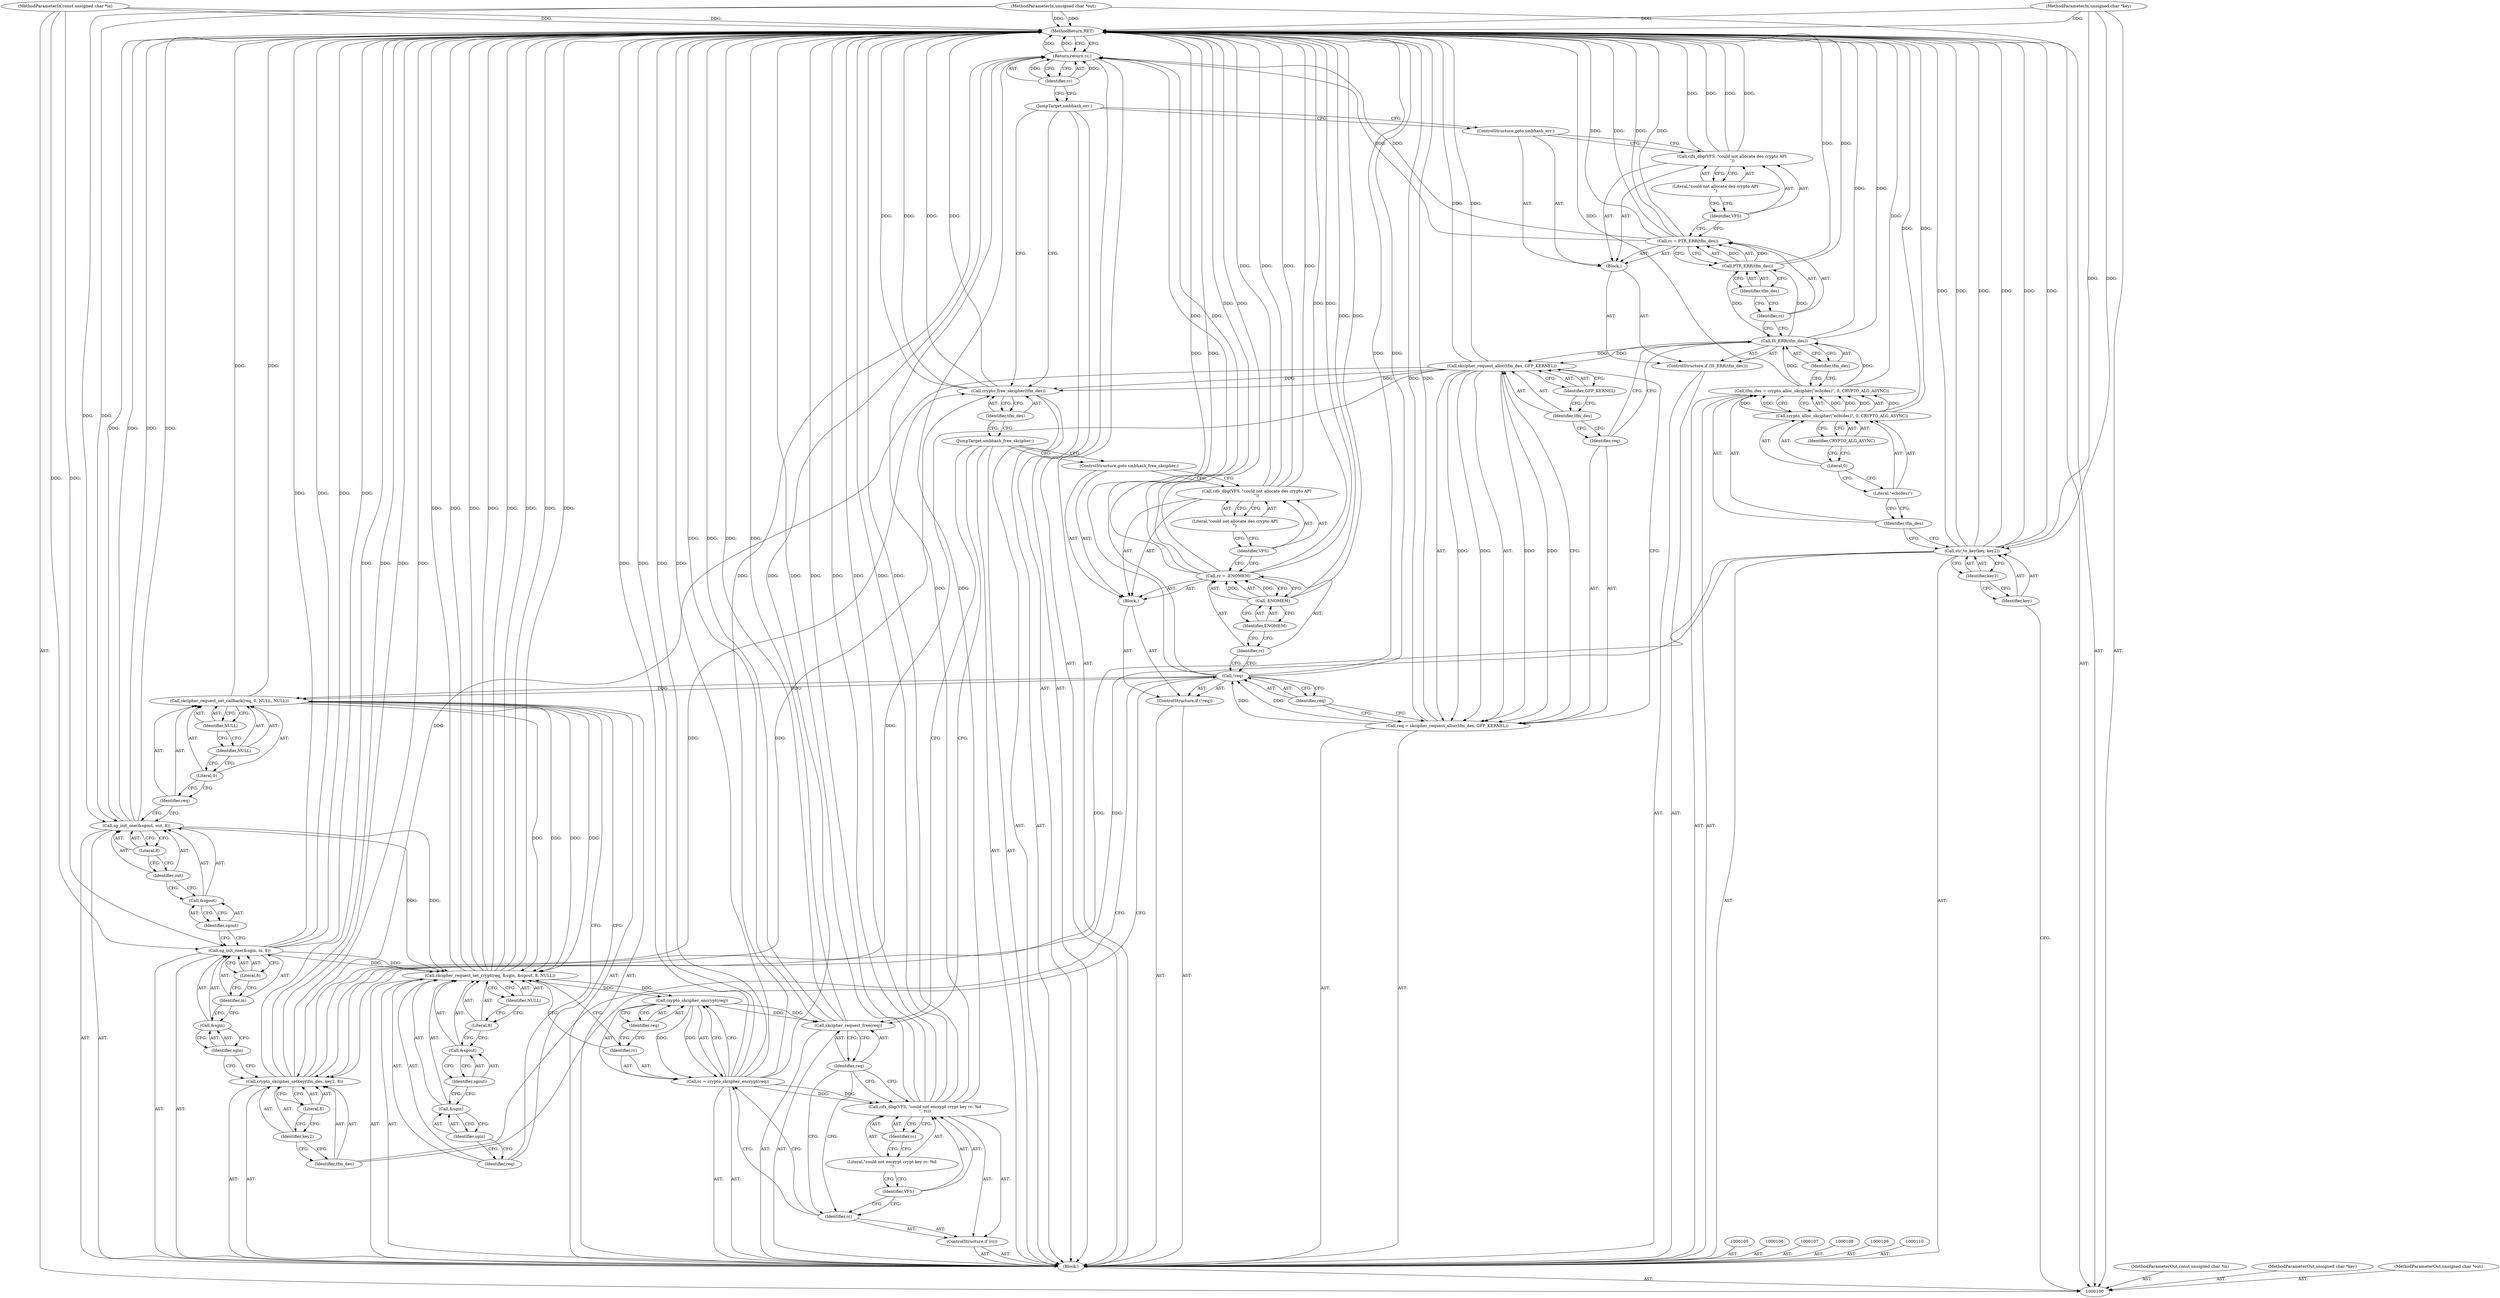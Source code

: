 digraph "1_linux_06deeec77a5a689cc94b21a8a91a76e42176685d" {
"1000194" [label="(MethodReturn,RET)"];
"1000102" [label="(MethodParameterIn,const unsigned char *in)"];
"1000293" [label="(MethodParameterOut,const unsigned char *in)"];
"1000103" [label="(MethodParameterIn,unsigned char *key)"];
"1000294" [label="(MethodParameterOut,unsigned char *key)"];
"1000101" [label="(MethodParameterIn,unsigned char *out)"];
"1000292" [label="(MethodParameterOut,unsigned char *out)"];
"1000114" [label="(Call,tfm_des = crypto_alloc_skcipher(\"ecb(des)\", 0, CRYPTO_ALG_ASYNC))"];
"1000115" [label="(Identifier,tfm_des)"];
"1000116" [label="(Call,crypto_alloc_skcipher(\"ecb(des)\", 0, CRYPTO_ALG_ASYNC))"];
"1000117" [label="(Literal,\"ecb(des)\")"];
"1000118" [label="(Literal,0)"];
"1000119" [label="(Identifier,CRYPTO_ALG_ASYNC)"];
"1000122" [label="(Identifier,tfm_des)"];
"1000120" [label="(ControlStructure,if (IS_ERR(tfm_des)))"];
"1000123" [label="(Block,)"];
"1000121" [label="(Call,IS_ERR(tfm_des))"];
"1000127" [label="(Identifier,tfm_des)"];
"1000124" [label="(Call,rc = PTR_ERR(tfm_des))"];
"1000125" [label="(Identifier,rc)"];
"1000126" [label="(Call,PTR_ERR(tfm_des))"];
"1000129" [label="(Identifier,VFS)"];
"1000130" [label="(Literal,\"could not allocate des crypto API\n\")"];
"1000128" [label="(Call,cifs_dbg(VFS, \"could not allocate des crypto API\n\"))"];
"1000131" [label="(ControlStructure,goto smbhash_err;)"];
"1000132" [label="(Call,req = skcipher_request_alloc(tfm_des, GFP_KERNEL))"];
"1000133" [label="(Identifier,req)"];
"1000135" [label="(Identifier,tfm_des)"];
"1000136" [label="(Identifier,GFP_KERNEL)"];
"1000134" [label="(Call,skcipher_request_alloc(tfm_des, GFP_KERNEL))"];
"1000137" [label="(ControlStructure,if (!req))"];
"1000140" [label="(Block,)"];
"1000138" [label="(Call,!req)"];
"1000139" [label="(Identifier,req)"];
"1000141" [label="(Call,rc = -ENOMEM)"];
"1000142" [label="(Identifier,rc)"];
"1000143" [label="(Call,-ENOMEM)"];
"1000144" [label="(Identifier,ENOMEM)"];
"1000104" [label="(Block,)"];
"1000146" [label="(Identifier,VFS)"];
"1000147" [label="(Literal,\"could not allocate des crypto API\n\")"];
"1000145" [label="(Call,cifs_dbg(VFS, \"could not allocate des crypto API\n\"))"];
"1000148" [label="(ControlStructure,goto smbhash_free_skcipher;)"];
"1000149" [label="(Call,crypto_skcipher_setkey(tfm_des, key2, 8))"];
"1000150" [label="(Identifier,tfm_des)"];
"1000151" [label="(Identifier,key2)"];
"1000152" [label="(Literal,8)"];
"1000153" [label="(Call,sg_init_one(&sgin, in, 8))"];
"1000154" [label="(Call,&sgin)"];
"1000155" [label="(Identifier,sgin)"];
"1000156" [label="(Identifier,in)"];
"1000157" [label="(Literal,8)"];
"1000158" [label="(Call,sg_init_one(&sgout, out, 8))"];
"1000159" [label="(Call,&sgout)"];
"1000160" [label="(Identifier,sgout)"];
"1000161" [label="(Identifier,out)"];
"1000162" [label="(Literal,8)"];
"1000163" [label="(Call,skcipher_request_set_callback(req, 0, NULL, NULL))"];
"1000164" [label="(Identifier,req)"];
"1000165" [label="(Literal,0)"];
"1000166" [label="(Identifier,NULL)"];
"1000167" [label="(Identifier,NULL)"];
"1000168" [label="(Call,skcipher_request_set_crypt(req, &sgin, &sgout, 8, NULL))"];
"1000169" [label="(Identifier,req)"];
"1000170" [label="(Call,&sgin)"];
"1000171" [label="(Identifier,sgin)"];
"1000172" [label="(Call,&sgout)"];
"1000173" [label="(Identifier,sgout)"];
"1000174" [label="(Literal,8)"];
"1000175" [label="(Identifier,NULL)"];
"1000176" [label="(Call,rc = crypto_skcipher_encrypt(req))"];
"1000177" [label="(Identifier,rc)"];
"1000179" [label="(Identifier,req)"];
"1000178" [label="(Call,crypto_skcipher_encrypt(req))"];
"1000180" [label="(ControlStructure,if (rc))"];
"1000181" [label="(Identifier,rc)"];
"1000183" [label="(Identifier,VFS)"];
"1000184" [label="(Literal,\"could not encrypt crypt key rc: %d\n\")"];
"1000182" [label="(Call,cifs_dbg(VFS, \"could not encrypt crypt key rc: %d\n\", rc))"];
"1000185" [label="(Identifier,rc)"];
"1000186" [label="(Call,skcipher_request_free(req))"];
"1000187" [label="(Identifier,req)"];
"1000188" [label="(JumpTarget,smbhash_free_skcipher:)"];
"1000189" [label="(Call,crypto_free_skcipher(tfm_des))"];
"1000190" [label="(Identifier,tfm_des)"];
"1000191" [label="(JumpTarget,smbhash_err:)"];
"1000192" [label="(Return,return rc;)"];
"1000193" [label="(Identifier,rc)"];
"1000112" [label="(Identifier,key)"];
"1000113" [label="(Identifier,key2)"];
"1000111" [label="(Call,str_to_key(key, key2))"];
"1000194" -> "1000100"  [label="AST: "];
"1000194" -> "1000192"  [label="CFG: "];
"1000124" -> "1000194"  [label="DDG: "];
"1000124" -> "1000194"  [label="DDG: "];
"1000182" -> "1000194"  [label="DDG: "];
"1000182" -> "1000194"  [label="DDG: "];
"1000182" -> "1000194"  [label="DDG: "];
"1000149" -> "1000194"  [label="DDG: "];
"1000149" -> "1000194"  [label="DDG: "];
"1000189" -> "1000194"  [label="DDG: "];
"1000189" -> "1000194"  [label="DDG: "];
"1000121" -> "1000194"  [label="DDG: "];
"1000116" -> "1000194"  [label="DDG: "];
"1000168" -> "1000194"  [label="DDG: "];
"1000168" -> "1000194"  [label="DDG: "];
"1000168" -> "1000194"  [label="DDG: "];
"1000168" -> "1000194"  [label="DDG: "];
"1000176" -> "1000194"  [label="DDG: "];
"1000176" -> "1000194"  [label="DDG: "];
"1000186" -> "1000194"  [label="DDG: "];
"1000186" -> "1000194"  [label="DDG: "];
"1000141" -> "1000194"  [label="DDG: "];
"1000141" -> "1000194"  [label="DDG: "];
"1000138" -> "1000194"  [label="DDG: "];
"1000138" -> "1000194"  [label="DDG: "];
"1000128" -> "1000194"  [label="DDG: "];
"1000128" -> "1000194"  [label="DDG: "];
"1000143" -> "1000194"  [label="DDG: "];
"1000132" -> "1000194"  [label="DDG: "];
"1000158" -> "1000194"  [label="DDG: "];
"1000158" -> "1000194"  [label="DDG: "];
"1000103" -> "1000194"  [label="DDG: "];
"1000126" -> "1000194"  [label="DDG: "];
"1000153" -> "1000194"  [label="DDG: "];
"1000153" -> "1000194"  [label="DDG: "];
"1000102" -> "1000194"  [label="DDG: "];
"1000111" -> "1000194"  [label="DDG: "];
"1000111" -> "1000194"  [label="DDG: "];
"1000111" -> "1000194"  [label="DDG: "];
"1000101" -> "1000194"  [label="DDG: "];
"1000134" -> "1000194"  [label="DDG: "];
"1000145" -> "1000194"  [label="DDG: "];
"1000145" -> "1000194"  [label="DDG: "];
"1000163" -> "1000194"  [label="DDG: "];
"1000114" -> "1000194"  [label="DDG: "];
"1000192" -> "1000194"  [label="DDG: "];
"1000102" -> "1000100"  [label="AST: "];
"1000102" -> "1000194"  [label="DDG: "];
"1000102" -> "1000153"  [label="DDG: "];
"1000293" -> "1000100"  [label="AST: "];
"1000103" -> "1000100"  [label="AST: "];
"1000103" -> "1000194"  [label="DDG: "];
"1000103" -> "1000111"  [label="DDG: "];
"1000294" -> "1000100"  [label="AST: "];
"1000101" -> "1000100"  [label="AST: "];
"1000101" -> "1000194"  [label="DDG: "];
"1000101" -> "1000158"  [label="DDG: "];
"1000292" -> "1000100"  [label="AST: "];
"1000114" -> "1000104"  [label="AST: "];
"1000114" -> "1000116"  [label="CFG: "];
"1000115" -> "1000114"  [label="AST: "];
"1000116" -> "1000114"  [label="AST: "];
"1000122" -> "1000114"  [label="CFG: "];
"1000114" -> "1000194"  [label="DDG: "];
"1000116" -> "1000114"  [label="DDG: "];
"1000116" -> "1000114"  [label="DDG: "];
"1000116" -> "1000114"  [label="DDG: "];
"1000114" -> "1000121"  [label="DDG: "];
"1000115" -> "1000114"  [label="AST: "];
"1000115" -> "1000111"  [label="CFG: "];
"1000117" -> "1000115"  [label="CFG: "];
"1000116" -> "1000114"  [label="AST: "];
"1000116" -> "1000119"  [label="CFG: "];
"1000117" -> "1000116"  [label="AST: "];
"1000118" -> "1000116"  [label="AST: "];
"1000119" -> "1000116"  [label="AST: "];
"1000114" -> "1000116"  [label="CFG: "];
"1000116" -> "1000194"  [label="DDG: "];
"1000116" -> "1000114"  [label="DDG: "];
"1000116" -> "1000114"  [label="DDG: "];
"1000116" -> "1000114"  [label="DDG: "];
"1000117" -> "1000116"  [label="AST: "];
"1000117" -> "1000115"  [label="CFG: "];
"1000118" -> "1000117"  [label="CFG: "];
"1000118" -> "1000116"  [label="AST: "];
"1000118" -> "1000117"  [label="CFG: "];
"1000119" -> "1000118"  [label="CFG: "];
"1000119" -> "1000116"  [label="AST: "];
"1000119" -> "1000118"  [label="CFG: "];
"1000116" -> "1000119"  [label="CFG: "];
"1000122" -> "1000121"  [label="AST: "];
"1000122" -> "1000114"  [label="CFG: "];
"1000121" -> "1000122"  [label="CFG: "];
"1000120" -> "1000104"  [label="AST: "];
"1000121" -> "1000120"  [label="AST: "];
"1000123" -> "1000120"  [label="AST: "];
"1000123" -> "1000120"  [label="AST: "];
"1000124" -> "1000123"  [label="AST: "];
"1000128" -> "1000123"  [label="AST: "];
"1000131" -> "1000123"  [label="AST: "];
"1000121" -> "1000120"  [label="AST: "];
"1000121" -> "1000122"  [label="CFG: "];
"1000122" -> "1000121"  [label="AST: "];
"1000125" -> "1000121"  [label="CFG: "];
"1000133" -> "1000121"  [label="CFG: "];
"1000121" -> "1000194"  [label="DDG: "];
"1000114" -> "1000121"  [label="DDG: "];
"1000121" -> "1000126"  [label="DDG: "];
"1000121" -> "1000134"  [label="DDG: "];
"1000127" -> "1000126"  [label="AST: "];
"1000127" -> "1000125"  [label="CFG: "];
"1000126" -> "1000127"  [label="CFG: "];
"1000124" -> "1000123"  [label="AST: "];
"1000124" -> "1000126"  [label="CFG: "];
"1000125" -> "1000124"  [label="AST: "];
"1000126" -> "1000124"  [label="AST: "];
"1000129" -> "1000124"  [label="CFG: "];
"1000124" -> "1000194"  [label="DDG: "];
"1000124" -> "1000194"  [label="DDG: "];
"1000126" -> "1000124"  [label="DDG: "];
"1000124" -> "1000192"  [label="DDG: "];
"1000125" -> "1000124"  [label="AST: "];
"1000125" -> "1000121"  [label="CFG: "];
"1000127" -> "1000125"  [label="CFG: "];
"1000126" -> "1000124"  [label="AST: "];
"1000126" -> "1000127"  [label="CFG: "];
"1000127" -> "1000126"  [label="AST: "];
"1000124" -> "1000126"  [label="CFG: "];
"1000126" -> "1000194"  [label="DDG: "];
"1000126" -> "1000124"  [label="DDG: "];
"1000121" -> "1000126"  [label="DDG: "];
"1000129" -> "1000128"  [label="AST: "];
"1000129" -> "1000124"  [label="CFG: "];
"1000130" -> "1000129"  [label="CFG: "];
"1000130" -> "1000128"  [label="AST: "];
"1000130" -> "1000129"  [label="CFG: "];
"1000128" -> "1000130"  [label="CFG: "];
"1000128" -> "1000123"  [label="AST: "];
"1000128" -> "1000130"  [label="CFG: "];
"1000129" -> "1000128"  [label="AST: "];
"1000130" -> "1000128"  [label="AST: "];
"1000131" -> "1000128"  [label="CFG: "];
"1000128" -> "1000194"  [label="DDG: "];
"1000128" -> "1000194"  [label="DDG: "];
"1000131" -> "1000123"  [label="AST: "];
"1000131" -> "1000128"  [label="CFG: "];
"1000191" -> "1000131"  [label="CFG: "];
"1000132" -> "1000104"  [label="AST: "];
"1000132" -> "1000134"  [label="CFG: "];
"1000133" -> "1000132"  [label="AST: "];
"1000134" -> "1000132"  [label="AST: "];
"1000139" -> "1000132"  [label="CFG: "];
"1000132" -> "1000194"  [label="DDG: "];
"1000134" -> "1000132"  [label="DDG: "];
"1000134" -> "1000132"  [label="DDG: "];
"1000132" -> "1000138"  [label="DDG: "];
"1000133" -> "1000132"  [label="AST: "];
"1000133" -> "1000121"  [label="CFG: "];
"1000135" -> "1000133"  [label="CFG: "];
"1000135" -> "1000134"  [label="AST: "];
"1000135" -> "1000133"  [label="CFG: "];
"1000136" -> "1000135"  [label="CFG: "];
"1000136" -> "1000134"  [label="AST: "];
"1000136" -> "1000135"  [label="CFG: "];
"1000134" -> "1000136"  [label="CFG: "];
"1000134" -> "1000132"  [label="AST: "];
"1000134" -> "1000136"  [label="CFG: "];
"1000135" -> "1000134"  [label="AST: "];
"1000136" -> "1000134"  [label="AST: "];
"1000132" -> "1000134"  [label="CFG: "];
"1000134" -> "1000194"  [label="DDG: "];
"1000134" -> "1000132"  [label="DDG: "];
"1000134" -> "1000132"  [label="DDG: "];
"1000121" -> "1000134"  [label="DDG: "];
"1000134" -> "1000149"  [label="DDG: "];
"1000134" -> "1000189"  [label="DDG: "];
"1000137" -> "1000104"  [label="AST: "];
"1000138" -> "1000137"  [label="AST: "];
"1000140" -> "1000137"  [label="AST: "];
"1000140" -> "1000137"  [label="AST: "];
"1000141" -> "1000140"  [label="AST: "];
"1000145" -> "1000140"  [label="AST: "];
"1000148" -> "1000140"  [label="AST: "];
"1000138" -> "1000137"  [label="AST: "];
"1000138" -> "1000139"  [label="CFG: "];
"1000139" -> "1000138"  [label="AST: "];
"1000142" -> "1000138"  [label="CFG: "];
"1000150" -> "1000138"  [label="CFG: "];
"1000138" -> "1000194"  [label="DDG: "];
"1000138" -> "1000194"  [label="DDG: "];
"1000132" -> "1000138"  [label="DDG: "];
"1000138" -> "1000163"  [label="DDG: "];
"1000139" -> "1000138"  [label="AST: "];
"1000139" -> "1000132"  [label="CFG: "];
"1000138" -> "1000139"  [label="CFG: "];
"1000141" -> "1000140"  [label="AST: "];
"1000141" -> "1000143"  [label="CFG: "];
"1000142" -> "1000141"  [label="AST: "];
"1000143" -> "1000141"  [label="AST: "];
"1000146" -> "1000141"  [label="CFG: "];
"1000141" -> "1000194"  [label="DDG: "];
"1000141" -> "1000194"  [label="DDG: "];
"1000143" -> "1000141"  [label="DDG: "];
"1000141" -> "1000192"  [label="DDG: "];
"1000142" -> "1000141"  [label="AST: "];
"1000142" -> "1000138"  [label="CFG: "];
"1000144" -> "1000142"  [label="CFG: "];
"1000143" -> "1000141"  [label="AST: "];
"1000143" -> "1000144"  [label="CFG: "];
"1000144" -> "1000143"  [label="AST: "];
"1000141" -> "1000143"  [label="CFG: "];
"1000143" -> "1000194"  [label="DDG: "];
"1000143" -> "1000141"  [label="DDG: "];
"1000144" -> "1000143"  [label="AST: "];
"1000144" -> "1000142"  [label="CFG: "];
"1000143" -> "1000144"  [label="CFG: "];
"1000104" -> "1000100"  [label="AST: "];
"1000105" -> "1000104"  [label="AST: "];
"1000106" -> "1000104"  [label="AST: "];
"1000107" -> "1000104"  [label="AST: "];
"1000108" -> "1000104"  [label="AST: "];
"1000109" -> "1000104"  [label="AST: "];
"1000110" -> "1000104"  [label="AST: "];
"1000111" -> "1000104"  [label="AST: "];
"1000114" -> "1000104"  [label="AST: "];
"1000120" -> "1000104"  [label="AST: "];
"1000132" -> "1000104"  [label="AST: "];
"1000137" -> "1000104"  [label="AST: "];
"1000149" -> "1000104"  [label="AST: "];
"1000153" -> "1000104"  [label="AST: "];
"1000158" -> "1000104"  [label="AST: "];
"1000163" -> "1000104"  [label="AST: "];
"1000168" -> "1000104"  [label="AST: "];
"1000176" -> "1000104"  [label="AST: "];
"1000180" -> "1000104"  [label="AST: "];
"1000186" -> "1000104"  [label="AST: "];
"1000188" -> "1000104"  [label="AST: "];
"1000189" -> "1000104"  [label="AST: "];
"1000191" -> "1000104"  [label="AST: "];
"1000192" -> "1000104"  [label="AST: "];
"1000146" -> "1000145"  [label="AST: "];
"1000146" -> "1000141"  [label="CFG: "];
"1000147" -> "1000146"  [label="CFG: "];
"1000147" -> "1000145"  [label="AST: "];
"1000147" -> "1000146"  [label="CFG: "];
"1000145" -> "1000147"  [label="CFG: "];
"1000145" -> "1000140"  [label="AST: "];
"1000145" -> "1000147"  [label="CFG: "];
"1000146" -> "1000145"  [label="AST: "];
"1000147" -> "1000145"  [label="AST: "];
"1000148" -> "1000145"  [label="CFG: "];
"1000145" -> "1000194"  [label="DDG: "];
"1000145" -> "1000194"  [label="DDG: "];
"1000148" -> "1000140"  [label="AST: "];
"1000148" -> "1000145"  [label="CFG: "];
"1000188" -> "1000148"  [label="CFG: "];
"1000149" -> "1000104"  [label="AST: "];
"1000149" -> "1000152"  [label="CFG: "];
"1000150" -> "1000149"  [label="AST: "];
"1000151" -> "1000149"  [label="AST: "];
"1000152" -> "1000149"  [label="AST: "];
"1000155" -> "1000149"  [label="CFG: "];
"1000149" -> "1000194"  [label="DDG: "];
"1000149" -> "1000194"  [label="DDG: "];
"1000134" -> "1000149"  [label="DDG: "];
"1000111" -> "1000149"  [label="DDG: "];
"1000149" -> "1000189"  [label="DDG: "];
"1000150" -> "1000149"  [label="AST: "];
"1000150" -> "1000138"  [label="CFG: "];
"1000151" -> "1000150"  [label="CFG: "];
"1000151" -> "1000149"  [label="AST: "];
"1000151" -> "1000150"  [label="CFG: "];
"1000152" -> "1000151"  [label="CFG: "];
"1000152" -> "1000149"  [label="AST: "];
"1000152" -> "1000151"  [label="CFG: "];
"1000149" -> "1000152"  [label="CFG: "];
"1000153" -> "1000104"  [label="AST: "];
"1000153" -> "1000157"  [label="CFG: "];
"1000154" -> "1000153"  [label="AST: "];
"1000156" -> "1000153"  [label="AST: "];
"1000157" -> "1000153"  [label="AST: "];
"1000160" -> "1000153"  [label="CFG: "];
"1000153" -> "1000194"  [label="DDG: "];
"1000153" -> "1000194"  [label="DDG: "];
"1000102" -> "1000153"  [label="DDG: "];
"1000153" -> "1000168"  [label="DDG: "];
"1000154" -> "1000153"  [label="AST: "];
"1000154" -> "1000155"  [label="CFG: "];
"1000155" -> "1000154"  [label="AST: "];
"1000156" -> "1000154"  [label="CFG: "];
"1000155" -> "1000154"  [label="AST: "];
"1000155" -> "1000149"  [label="CFG: "];
"1000154" -> "1000155"  [label="CFG: "];
"1000156" -> "1000153"  [label="AST: "];
"1000156" -> "1000154"  [label="CFG: "];
"1000157" -> "1000156"  [label="CFG: "];
"1000157" -> "1000153"  [label="AST: "];
"1000157" -> "1000156"  [label="CFG: "];
"1000153" -> "1000157"  [label="CFG: "];
"1000158" -> "1000104"  [label="AST: "];
"1000158" -> "1000162"  [label="CFG: "];
"1000159" -> "1000158"  [label="AST: "];
"1000161" -> "1000158"  [label="AST: "];
"1000162" -> "1000158"  [label="AST: "];
"1000164" -> "1000158"  [label="CFG: "];
"1000158" -> "1000194"  [label="DDG: "];
"1000158" -> "1000194"  [label="DDG: "];
"1000101" -> "1000158"  [label="DDG: "];
"1000158" -> "1000168"  [label="DDG: "];
"1000159" -> "1000158"  [label="AST: "];
"1000159" -> "1000160"  [label="CFG: "];
"1000160" -> "1000159"  [label="AST: "];
"1000161" -> "1000159"  [label="CFG: "];
"1000160" -> "1000159"  [label="AST: "];
"1000160" -> "1000153"  [label="CFG: "];
"1000159" -> "1000160"  [label="CFG: "];
"1000161" -> "1000158"  [label="AST: "];
"1000161" -> "1000159"  [label="CFG: "];
"1000162" -> "1000161"  [label="CFG: "];
"1000162" -> "1000158"  [label="AST: "];
"1000162" -> "1000161"  [label="CFG: "];
"1000158" -> "1000162"  [label="CFG: "];
"1000163" -> "1000104"  [label="AST: "];
"1000163" -> "1000167"  [label="CFG: "];
"1000164" -> "1000163"  [label="AST: "];
"1000165" -> "1000163"  [label="AST: "];
"1000166" -> "1000163"  [label="AST: "];
"1000167" -> "1000163"  [label="AST: "];
"1000169" -> "1000163"  [label="CFG: "];
"1000163" -> "1000194"  [label="DDG: "];
"1000138" -> "1000163"  [label="DDG: "];
"1000163" -> "1000168"  [label="DDG: "];
"1000163" -> "1000168"  [label="DDG: "];
"1000164" -> "1000163"  [label="AST: "];
"1000164" -> "1000158"  [label="CFG: "];
"1000165" -> "1000164"  [label="CFG: "];
"1000165" -> "1000163"  [label="AST: "];
"1000165" -> "1000164"  [label="CFG: "];
"1000166" -> "1000165"  [label="CFG: "];
"1000166" -> "1000163"  [label="AST: "];
"1000166" -> "1000165"  [label="CFG: "];
"1000167" -> "1000166"  [label="CFG: "];
"1000167" -> "1000163"  [label="AST: "];
"1000167" -> "1000166"  [label="CFG: "];
"1000163" -> "1000167"  [label="CFG: "];
"1000168" -> "1000104"  [label="AST: "];
"1000168" -> "1000175"  [label="CFG: "];
"1000169" -> "1000168"  [label="AST: "];
"1000170" -> "1000168"  [label="AST: "];
"1000172" -> "1000168"  [label="AST: "];
"1000174" -> "1000168"  [label="AST: "];
"1000175" -> "1000168"  [label="AST: "];
"1000177" -> "1000168"  [label="CFG: "];
"1000168" -> "1000194"  [label="DDG: "];
"1000168" -> "1000194"  [label="DDG: "];
"1000168" -> "1000194"  [label="DDG: "];
"1000168" -> "1000194"  [label="DDG: "];
"1000163" -> "1000168"  [label="DDG: "];
"1000163" -> "1000168"  [label="DDG: "];
"1000153" -> "1000168"  [label="DDG: "];
"1000158" -> "1000168"  [label="DDG: "];
"1000168" -> "1000178"  [label="DDG: "];
"1000169" -> "1000168"  [label="AST: "];
"1000169" -> "1000163"  [label="CFG: "];
"1000171" -> "1000169"  [label="CFG: "];
"1000170" -> "1000168"  [label="AST: "];
"1000170" -> "1000171"  [label="CFG: "];
"1000171" -> "1000170"  [label="AST: "];
"1000173" -> "1000170"  [label="CFG: "];
"1000171" -> "1000170"  [label="AST: "];
"1000171" -> "1000169"  [label="CFG: "];
"1000170" -> "1000171"  [label="CFG: "];
"1000172" -> "1000168"  [label="AST: "];
"1000172" -> "1000173"  [label="CFG: "];
"1000173" -> "1000172"  [label="AST: "];
"1000174" -> "1000172"  [label="CFG: "];
"1000173" -> "1000172"  [label="AST: "];
"1000173" -> "1000170"  [label="CFG: "];
"1000172" -> "1000173"  [label="CFG: "];
"1000174" -> "1000168"  [label="AST: "];
"1000174" -> "1000172"  [label="CFG: "];
"1000175" -> "1000174"  [label="CFG: "];
"1000175" -> "1000168"  [label="AST: "];
"1000175" -> "1000174"  [label="CFG: "];
"1000168" -> "1000175"  [label="CFG: "];
"1000176" -> "1000104"  [label="AST: "];
"1000176" -> "1000178"  [label="CFG: "];
"1000177" -> "1000176"  [label="AST: "];
"1000178" -> "1000176"  [label="AST: "];
"1000181" -> "1000176"  [label="CFG: "];
"1000176" -> "1000194"  [label="DDG: "];
"1000176" -> "1000194"  [label="DDG: "];
"1000178" -> "1000176"  [label="DDG: "];
"1000176" -> "1000182"  [label="DDG: "];
"1000176" -> "1000192"  [label="DDG: "];
"1000177" -> "1000176"  [label="AST: "];
"1000177" -> "1000168"  [label="CFG: "];
"1000179" -> "1000177"  [label="CFG: "];
"1000179" -> "1000178"  [label="AST: "];
"1000179" -> "1000177"  [label="CFG: "];
"1000178" -> "1000179"  [label="CFG: "];
"1000178" -> "1000176"  [label="AST: "];
"1000178" -> "1000179"  [label="CFG: "];
"1000179" -> "1000178"  [label="AST: "];
"1000176" -> "1000178"  [label="CFG: "];
"1000178" -> "1000176"  [label="DDG: "];
"1000168" -> "1000178"  [label="DDG: "];
"1000178" -> "1000186"  [label="DDG: "];
"1000180" -> "1000104"  [label="AST: "];
"1000181" -> "1000180"  [label="AST: "];
"1000182" -> "1000180"  [label="AST: "];
"1000181" -> "1000180"  [label="AST: "];
"1000181" -> "1000176"  [label="CFG: "];
"1000183" -> "1000181"  [label="CFG: "];
"1000187" -> "1000181"  [label="CFG: "];
"1000183" -> "1000182"  [label="AST: "];
"1000183" -> "1000181"  [label="CFG: "];
"1000184" -> "1000183"  [label="CFG: "];
"1000184" -> "1000182"  [label="AST: "];
"1000184" -> "1000183"  [label="CFG: "];
"1000185" -> "1000184"  [label="CFG: "];
"1000182" -> "1000180"  [label="AST: "];
"1000182" -> "1000185"  [label="CFG: "];
"1000183" -> "1000182"  [label="AST: "];
"1000184" -> "1000182"  [label="AST: "];
"1000185" -> "1000182"  [label="AST: "];
"1000187" -> "1000182"  [label="CFG: "];
"1000182" -> "1000194"  [label="DDG: "];
"1000182" -> "1000194"  [label="DDG: "];
"1000182" -> "1000194"  [label="DDG: "];
"1000176" -> "1000182"  [label="DDG: "];
"1000182" -> "1000192"  [label="DDG: "];
"1000185" -> "1000182"  [label="AST: "];
"1000185" -> "1000184"  [label="CFG: "];
"1000182" -> "1000185"  [label="CFG: "];
"1000186" -> "1000104"  [label="AST: "];
"1000186" -> "1000187"  [label="CFG: "];
"1000187" -> "1000186"  [label="AST: "];
"1000188" -> "1000186"  [label="CFG: "];
"1000186" -> "1000194"  [label="DDG: "];
"1000186" -> "1000194"  [label="DDG: "];
"1000178" -> "1000186"  [label="DDG: "];
"1000187" -> "1000186"  [label="AST: "];
"1000187" -> "1000182"  [label="CFG: "];
"1000187" -> "1000181"  [label="CFG: "];
"1000186" -> "1000187"  [label="CFG: "];
"1000188" -> "1000104"  [label="AST: "];
"1000188" -> "1000186"  [label="CFG: "];
"1000188" -> "1000148"  [label="CFG: "];
"1000190" -> "1000188"  [label="CFG: "];
"1000189" -> "1000104"  [label="AST: "];
"1000189" -> "1000190"  [label="CFG: "];
"1000190" -> "1000189"  [label="AST: "];
"1000191" -> "1000189"  [label="CFG: "];
"1000189" -> "1000194"  [label="DDG: "];
"1000189" -> "1000194"  [label="DDG: "];
"1000134" -> "1000189"  [label="DDG: "];
"1000149" -> "1000189"  [label="DDG: "];
"1000190" -> "1000189"  [label="AST: "];
"1000190" -> "1000188"  [label="CFG: "];
"1000189" -> "1000190"  [label="CFG: "];
"1000191" -> "1000104"  [label="AST: "];
"1000191" -> "1000189"  [label="CFG: "];
"1000191" -> "1000131"  [label="CFG: "];
"1000193" -> "1000191"  [label="CFG: "];
"1000192" -> "1000104"  [label="AST: "];
"1000192" -> "1000193"  [label="CFG: "];
"1000193" -> "1000192"  [label="AST: "];
"1000194" -> "1000192"  [label="CFG: "];
"1000192" -> "1000194"  [label="DDG: "];
"1000193" -> "1000192"  [label="DDG: "];
"1000141" -> "1000192"  [label="DDG: "];
"1000124" -> "1000192"  [label="DDG: "];
"1000182" -> "1000192"  [label="DDG: "];
"1000176" -> "1000192"  [label="DDG: "];
"1000193" -> "1000192"  [label="AST: "];
"1000193" -> "1000191"  [label="CFG: "];
"1000192" -> "1000193"  [label="CFG: "];
"1000193" -> "1000192"  [label="DDG: "];
"1000112" -> "1000111"  [label="AST: "];
"1000112" -> "1000100"  [label="CFG: "];
"1000113" -> "1000112"  [label="CFG: "];
"1000113" -> "1000111"  [label="AST: "];
"1000113" -> "1000112"  [label="CFG: "];
"1000111" -> "1000113"  [label="CFG: "];
"1000111" -> "1000104"  [label="AST: "];
"1000111" -> "1000113"  [label="CFG: "];
"1000112" -> "1000111"  [label="AST: "];
"1000113" -> "1000111"  [label="AST: "];
"1000115" -> "1000111"  [label="CFG: "];
"1000111" -> "1000194"  [label="DDG: "];
"1000111" -> "1000194"  [label="DDG: "];
"1000111" -> "1000194"  [label="DDG: "];
"1000103" -> "1000111"  [label="DDG: "];
"1000111" -> "1000149"  [label="DDG: "];
}
